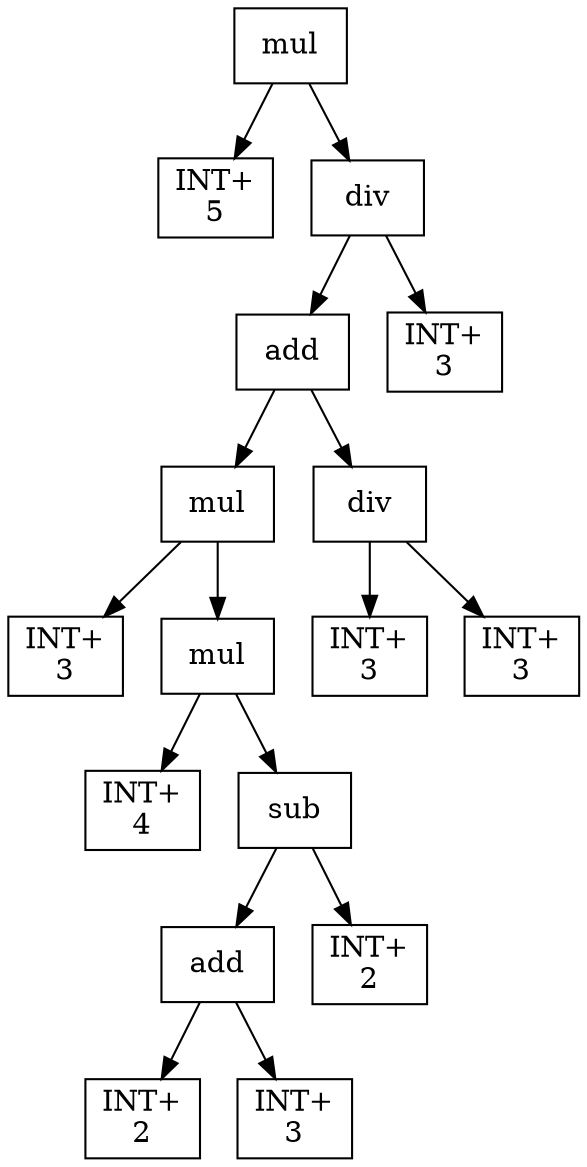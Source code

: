 digraph expr {
  node [shape=box];
  n1 [label="mul"];
  n2 [label="INT+\n5"];
  n3 [label="div"];
  n4 [label="add"];
  n5 [label="mul"];
  n6 [label="INT+\n3"];
  n7 [label="mul"];
  n8 [label="INT+\n4"];
  n9 [label="sub"];
  n10 [label="add"];
  n11 [label="INT+\n2"];
  n12 [label="INT+\n3"];
  n10 -> n11;
  n10 -> n12;
  n13 [label="INT+\n2"];
  n9 -> n10;
  n9 -> n13;
  n7 -> n8;
  n7 -> n9;
  n5 -> n6;
  n5 -> n7;
  n14 [label="div"];
  n15 [label="INT+\n3"];
  n16 [label="INT+\n3"];
  n14 -> n15;
  n14 -> n16;
  n4 -> n5;
  n4 -> n14;
  n17 [label="INT+\n3"];
  n3 -> n4;
  n3 -> n17;
  n1 -> n2;
  n1 -> n3;
}